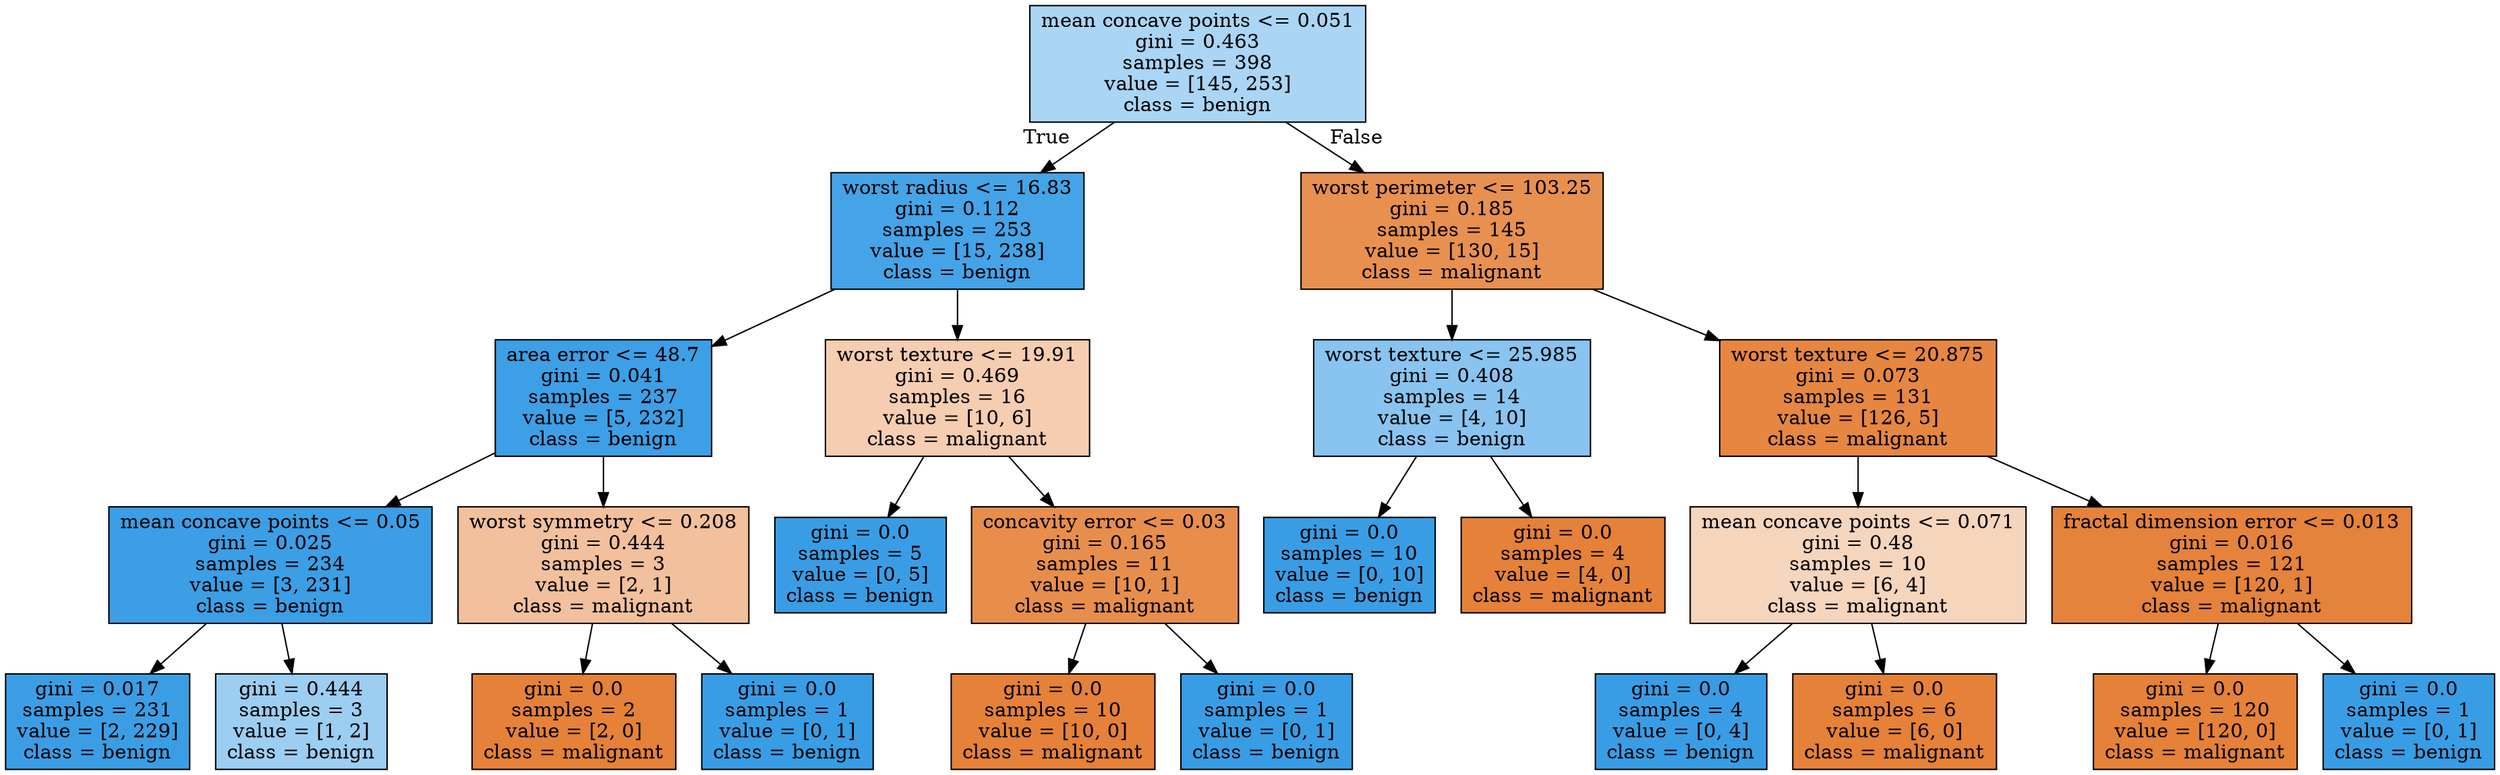 digraph Tree {
node [shape=box, style="filled", color="black"] ;
0 [label="mean concave points <= 0.051\ngini = 0.463\nsamples = 398\nvalue = [145, 253]\nclass = benign", fillcolor="#aad5f4"] ;
1 [label="worst radius <= 16.83\ngini = 0.112\nsamples = 253\nvalue = [15, 238]\nclass = benign", fillcolor="#45a3e7"] ;
0 -> 1 [labeldistance=2.5, labelangle=45, headlabel="True"] ;
2 [label="area error <= 48.7\ngini = 0.041\nsamples = 237\nvalue = [5, 232]\nclass = benign", fillcolor="#3d9fe6"] ;
1 -> 2 ;
3 [label="mean concave points <= 0.05\ngini = 0.025\nsamples = 234\nvalue = [3, 231]\nclass = benign", fillcolor="#3c9ee5"] ;
2 -> 3 ;
4 [label="gini = 0.017\nsamples = 231\nvalue = [2, 229]\nclass = benign", fillcolor="#3b9ee5"] ;
3 -> 4 ;
5 [label="gini = 0.444\nsamples = 3\nvalue = [1, 2]\nclass = benign", fillcolor="#9ccef2"] ;
3 -> 5 ;
6 [label="worst symmetry <= 0.208\ngini = 0.444\nsamples = 3\nvalue = [2, 1]\nclass = malignant", fillcolor="#f2c09c"] ;
2 -> 6 ;
7 [label="gini = 0.0\nsamples = 2\nvalue = [2, 0]\nclass = malignant", fillcolor="#e58139"] ;
6 -> 7 ;
8 [label="gini = 0.0\nsamples = 1\nvalue = [0, 1]\nclass = benign", fillcolor="#399de5"] ;
6 -> 8 ;
9 [label="worst texture <= 19.91\ngini = 0.469\nsamples = 16\nvalue = [10, 6]\nclass = malignant", fillcolor="#f5cdb0"] ;
1 -> 9 ;
10 [label="gini = 0.0\nsamples = 5\nvalue = [0, 5]\nclass = benign", fillcolor="#399de5"] ;
9 -> 10 ;
11 [label="concavity error <= 0.03\ngini = 0.165\nsamples = 11\nvalue = [10, 1]\nclass = malignant", fillcolor="#e88e4d"] ;
9 -> 11 ;
12 [label="gini = 0.0\nsamples = 10\nvalue = [10, 0]\nclass = malignant", fillcolor="#e58139"] ;
11 -> 12 ;
13 [label="gini = 0.0\nsamples = 1\nvalue = [0, 1]\nclass = benign", fillcolor="#399de5"] ;
11 -> 13 ;
14 [label="worst perimeter <= 103.25\ngini = 0.185\nsamples = 145\nvalue = [130, 15]\nclass = malignant", fillcolor="#e89050"] ;
0 -> 14 [labeldistance=2.5, labelangle=-45, headlabel="False"] ;
15 [label="worst texture <= 25.985\ngini = 0.408\nsamples = 14\nvalue = [4, 10]\nclass = benign", fillcolor="#88c4ef"] ;
14 -> 15 ;
16 [label="gini = 0.0\nsamples = 10\nvalue = [0, 10]\nclass = benign", fillcolor="#399de5"] ;
15 -> 16 ;
17 [label="gini = 0.0\nsamples = 4\nvalue = [4, 0]\nclass = malignant", fillcolor="#e58139"] ;
15 -> 17 ;
18 [label="worst texture <= 20.875\ngini = 0.073\nsamples = 131\nvalue = [126, 5]\nclass = malignant", fillcolor="#e68641"] ;
14 -> 18 ;
19 [label="mean concave points <= 0.071\ngini = 0.48\nsamples = 10\nvalue = [6, 4]\nclass = malignant", fillcolor="#f6d5bd"] ;
18 -> 19 ;
20 [label="gini = 0.0\nsamples = 4\nvalue = [0, 4]\nclass = benign", fillcolor="#399de5"] ;
19 -> 20 ;
21 [label="gini = 0.0\nsamples = 6\nvalue = [6, 0]\nclass = malignant", fillcolor="#e58139"] ;
19 -> 21 ;
22 [label="fractal dimension error <= 0.013\ngini = 0.016\nsamples = 121\nvalue = [120, 1]\nclass = malignant", fillcolor="#e5823b"] ;
18 -> 22 ;
23 [label="gini = 0.0\nsamples = 120\nvalue = [120, 0]\nclass = malignant", fillcolor="#e58139"] ;
22 -> 23 ;
24 [label="gini = 0.0\nsamples = 1\nvalue = [0, 1]\nclass = benign", fillcolor="#399de5"] ;
22 -> 24 ;
}